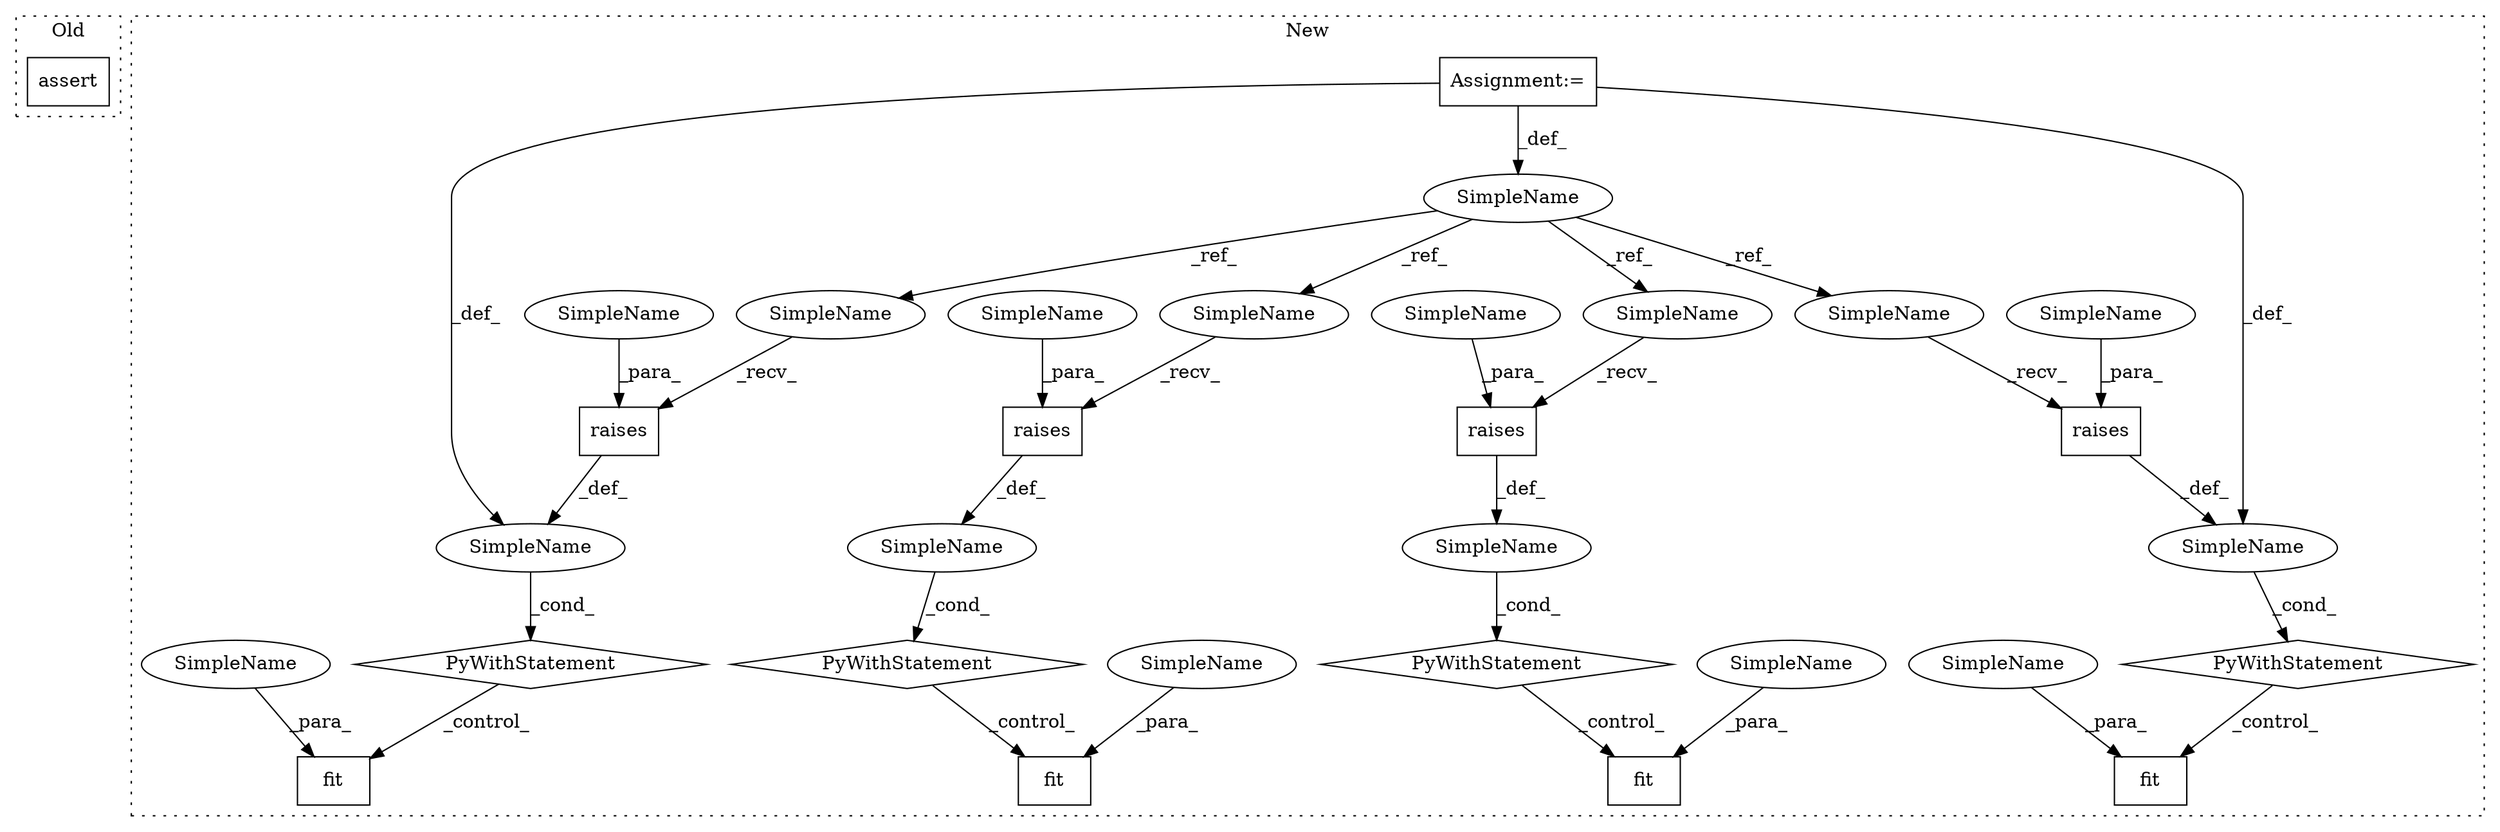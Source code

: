 digraph G {
subgraph cluster0 {
1 [label="assert" a="32" s="16271,16307" l="14,1" shape="box"];
label = "Old";
style="dotted";
}
subgraph cluster1 {
2 [label="raises" a="32" s="16451,16468" l="7,1" shape="box"];
3 [label="PyWithStatement" a="104" s="16434,16469" l="10,2" shape="diamond"];
4 [label="Assignment:=" a="7" s="14308" l="6" shape="box"];
5 [label="fit" a="32" s="16485,16492" l="4,1" shape="box"];
6 [label="SimpleName" a="42" s="" l="" shape="ellipse"];
7 [label="raises" a="32" s="16341,16358" l="7,1" shape="box"];
8 [label="PyWithStatement" a="104" s="16324,16359" l="10,2" shape="diamond"];
9 [label="SimpleName" a="42" s="14308" l="6" shape="ellipse"];
10 [label="SimpleName" a="42" s="" l="" shape="ellipse"];
11 [label="fit" a="32" s="16375,16382" l="4,1" shape="box"];
12 [label="fit" a="32" s="16061,16068" l="4,1" shape="box"];
13 [label="SimpleName" a="42" s="" l="" shape="ellipse"];
14 [label="PyWithStatement" a="104" s="16010,16045" l="10,2" shape="diamond"];
15 [label="raises" a="32" s="16027,16044" l="7,1" shape="box"];
16 [label="fit" a="32" s="16165,16172" l="4,1" shape="box"];
17 [label="SimpleName" a="42" s="" l="" shape="ellipse"];
18 [label="PyWithStatement" a="104" s="16114,16149" l="10,2" shape="diamond"];
19 [label="raises" a="32" s="16131,16148" l="7,1" shape="box"];
20 [label="SimpleName" a="42" s="16444" l="6" shape="ellipse"];
21 [label="SimpleName" a="42" s="16124" l="6" shape="ellipse"];
22 [label="SimpleName" a="42" s="16334" l="6" shape="ellipse"];
23 [label="SimpleName" a="42" s="16020" l="6" shape="ellipse"];
24 [label="SimpleName" a="42" s="16348" l="10" shape="ellipse"];
25 [label="SimpleName" a="42" s="16138" l="10" shape="ellipse"];
26 [label="SimpleName" a="42" s="16458" l="10" shape="ellipse"];
27 [label="SimpleName" a="42" s="16034" l="10" shape="ellipse"];
28 [label="SimpleName" a="42" s="16379" l="1" shape="ellipse"];
29 [label="SimpleName" a="42" s="16169" l="1" shape="ellipse"];
30 [label="SimpleName" a="42" s="16065" l="1" shape="ellipse"];
31 [label="SimpleName" a="42" s="16489" l="1" shape="ellipse"];
label = "New";
style="dotted";
}
2 -> 6 [label="_def_"];
3 -> 5 [label="_control_"];
4 -> 10 [label="_def_"];
4 -> 6 [label="_def_"];
4 -> 9 [label="_def_"];
6 -> 3 [label="_cond_"];
7 -> 10 [label="_def_"];
8 -> 11 [label="_control_"];
9 -> 21 [label="_ref_"];
9 -> 20 [label="_ref_"];
9 -> 23 [label="_ref_"];
9 -> 22 [label="_ref_"];
10 -> 8 [label="_cond_"];
13 -> 14 [label="_cond_"];
14 -> 12 [label="_control_"];
15 -> 13 [label="_def_"];
17 -> 18 [label="_cond_"];
18 -> 16 [label="_control_"];
19 -> 17 [label="_def_"];
20 -> 2 [label="_recv_"];
21 -> 19 [label="_recv_"];
22 -> 7 [label="_recv_"];
23 -> 15 [label="_recv_"];
24 -> 7 [label="_para_"];
25 -> 19 [label="_para_"];
26 -> 2 [label="_para_"];
27 -> 15 [label="_para_"];
28 -> 11 [label="_para_"];
29 -> 16 [label="_para_"];
30 -> 12 [label="_para_"];
31 -> 5 [label="_para_"];
}